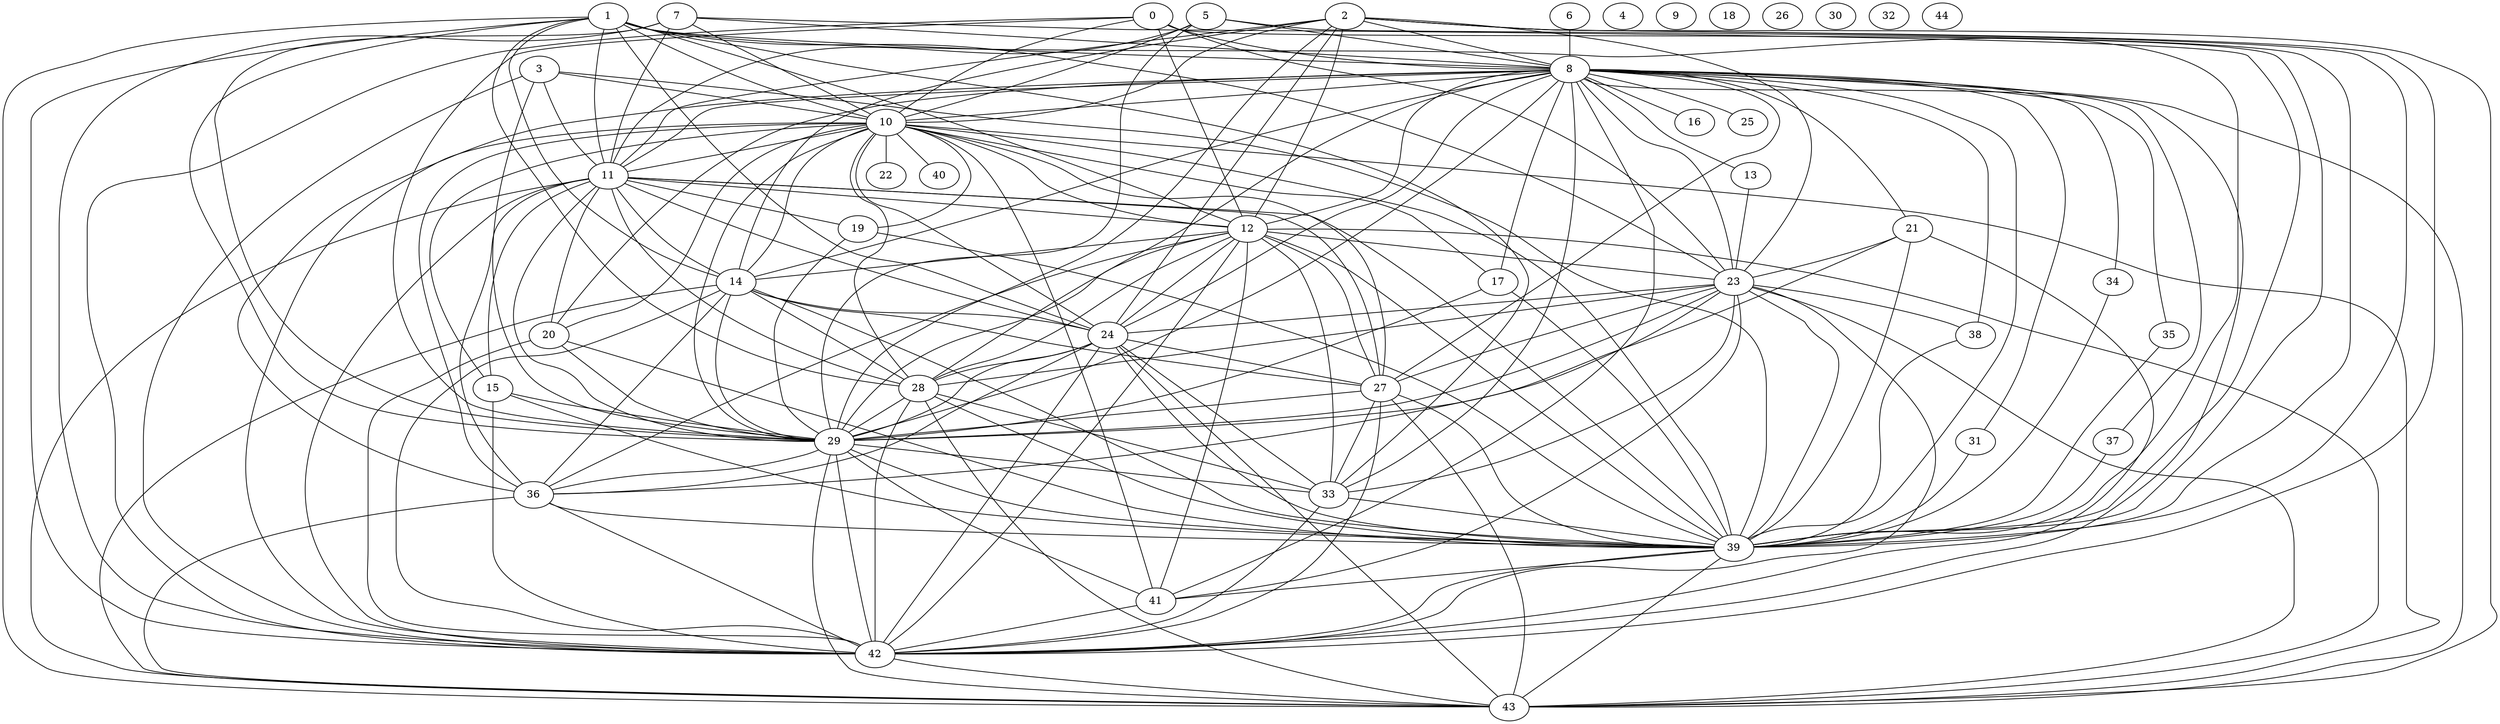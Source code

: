 graph g {0;1;2;3;4;5;6;7;8;9;10;11;12;13;14;15;16;17;18;19;20;21;22;23;24;25;26;27;28;29;30;31;32;33;34;35;36;37;38;39;40;41;42;43;44;0 -- 8;0 -- 10;0 -- 12;0 -- 23;0 -- 29;0 -- 39;0 -- 42;1 -- 8;1 -- 10;1 -- 11;1 -- 12;1 -- 14;1 -- 23;1 -- 24;1 -- 28;1 -- 29;1 -- 33;1 -- 39;1 -- 42;1 -- 43;2 -- 8;2 -- 10;2 -- 11;2 -- 12;2 -- 14;2 -- 23;2 -- 24;2 -- 29;2 -- 39;2 -- 42;2 -- 43;3 -- 10;3 -- 11;3 -- 29;3 -- 39;3 -- 42;5 -- 8;5 -- 10;5 -- 11;5 -- 29;5 -- 39;6 -- 8;7 -- 8;7 -- 10;7 -- 11;7 -- 29;7 -- 39;7 -- 42;8 -- 10;8 -- 11;8 -- 12;8 -- 13;8 -- 14;8 -- 16;8 -- 17;8 -- 20;8 -- 21;8 -- 23;8 -- 24;8 -- 25;8 -- 27;8 -- 28;8 -- 29;8 -- 31;8 -- 33;8 -- 34;8 -- 35;8 -- 36;8 -- 37;8 -- 38;8 -- 39;8 -- 41;8 -- 42;8 -- 43;10 -- 11;10 -- 12;10 -- 14;10 -- 15;10 -- 17;10 -- 19;10 -- 20;10 -- 22;10 -- 24;10 -- 27;10 -- 28;10 -- 29;10 -- 36;10 -- 39;10 -- 40;10 -- 41;10 -- 42;10 -- 43;11 -- 12;11 -- 14;11 -- 15;11 -- 19;11 -- 20;11 -- 24;11 -- 27;11 -- 28;11 -- 29;11 -- 36;11 -- 39;11 -- 42;11 -- 43;12 -- 14;12 -- 23;12 -- 24;12 -- 27;12 -- 28;12 -- 29;12 -- 33;12 -- 36;12 -- 39;12 -- 41;12 -- 42;12 -- 43;13 -- 23;14 -- 24;14 -- 27;14 -- 28;14 -- 29;14 -- 36;14 -- 39;14 -- 42;14 -- 43;15 -- 29;15 -- 39;15 -- 42;17 -- 29;17 -- 39;19 -- 29;19 -- 39;20 -- 29;20 -- 39;20 -- 42;21 -- 23;21 -- 29;21 -- 39;21 -- 42;23 -- 24;23 -- 27;23 -- 28;23 -- 29;23 -- 33;23 -- 36;23 -- 38;23 -- 39;23 -- 41;23 -- 42;23 -- 43;24 -- 27;24 -- 28;24 -- 29;24 -- 33;24 -- 36;24 -- 39;24 -- 42;24 -- 43;27 -- 29;27 -- 33;27 -- 39;27 -- 42;27 -- 43;28 -- 29;28 -- 33;28 -- 39;28 -- 42;28 -- 43;29 -- 33;29 -- 36;29 -- 39;29 -- 41;29 -- 42;29 -- 43;31 -- 39;33 -- 39;33 -- 42;34 -- 39;35 -- 39;36 -- 39;36 -- 42;36 -- 43;37 -- 39;38 -- 39;39 -- 41;39 -- 42;39 -- 43;41 -- 42;42 -- 43;}